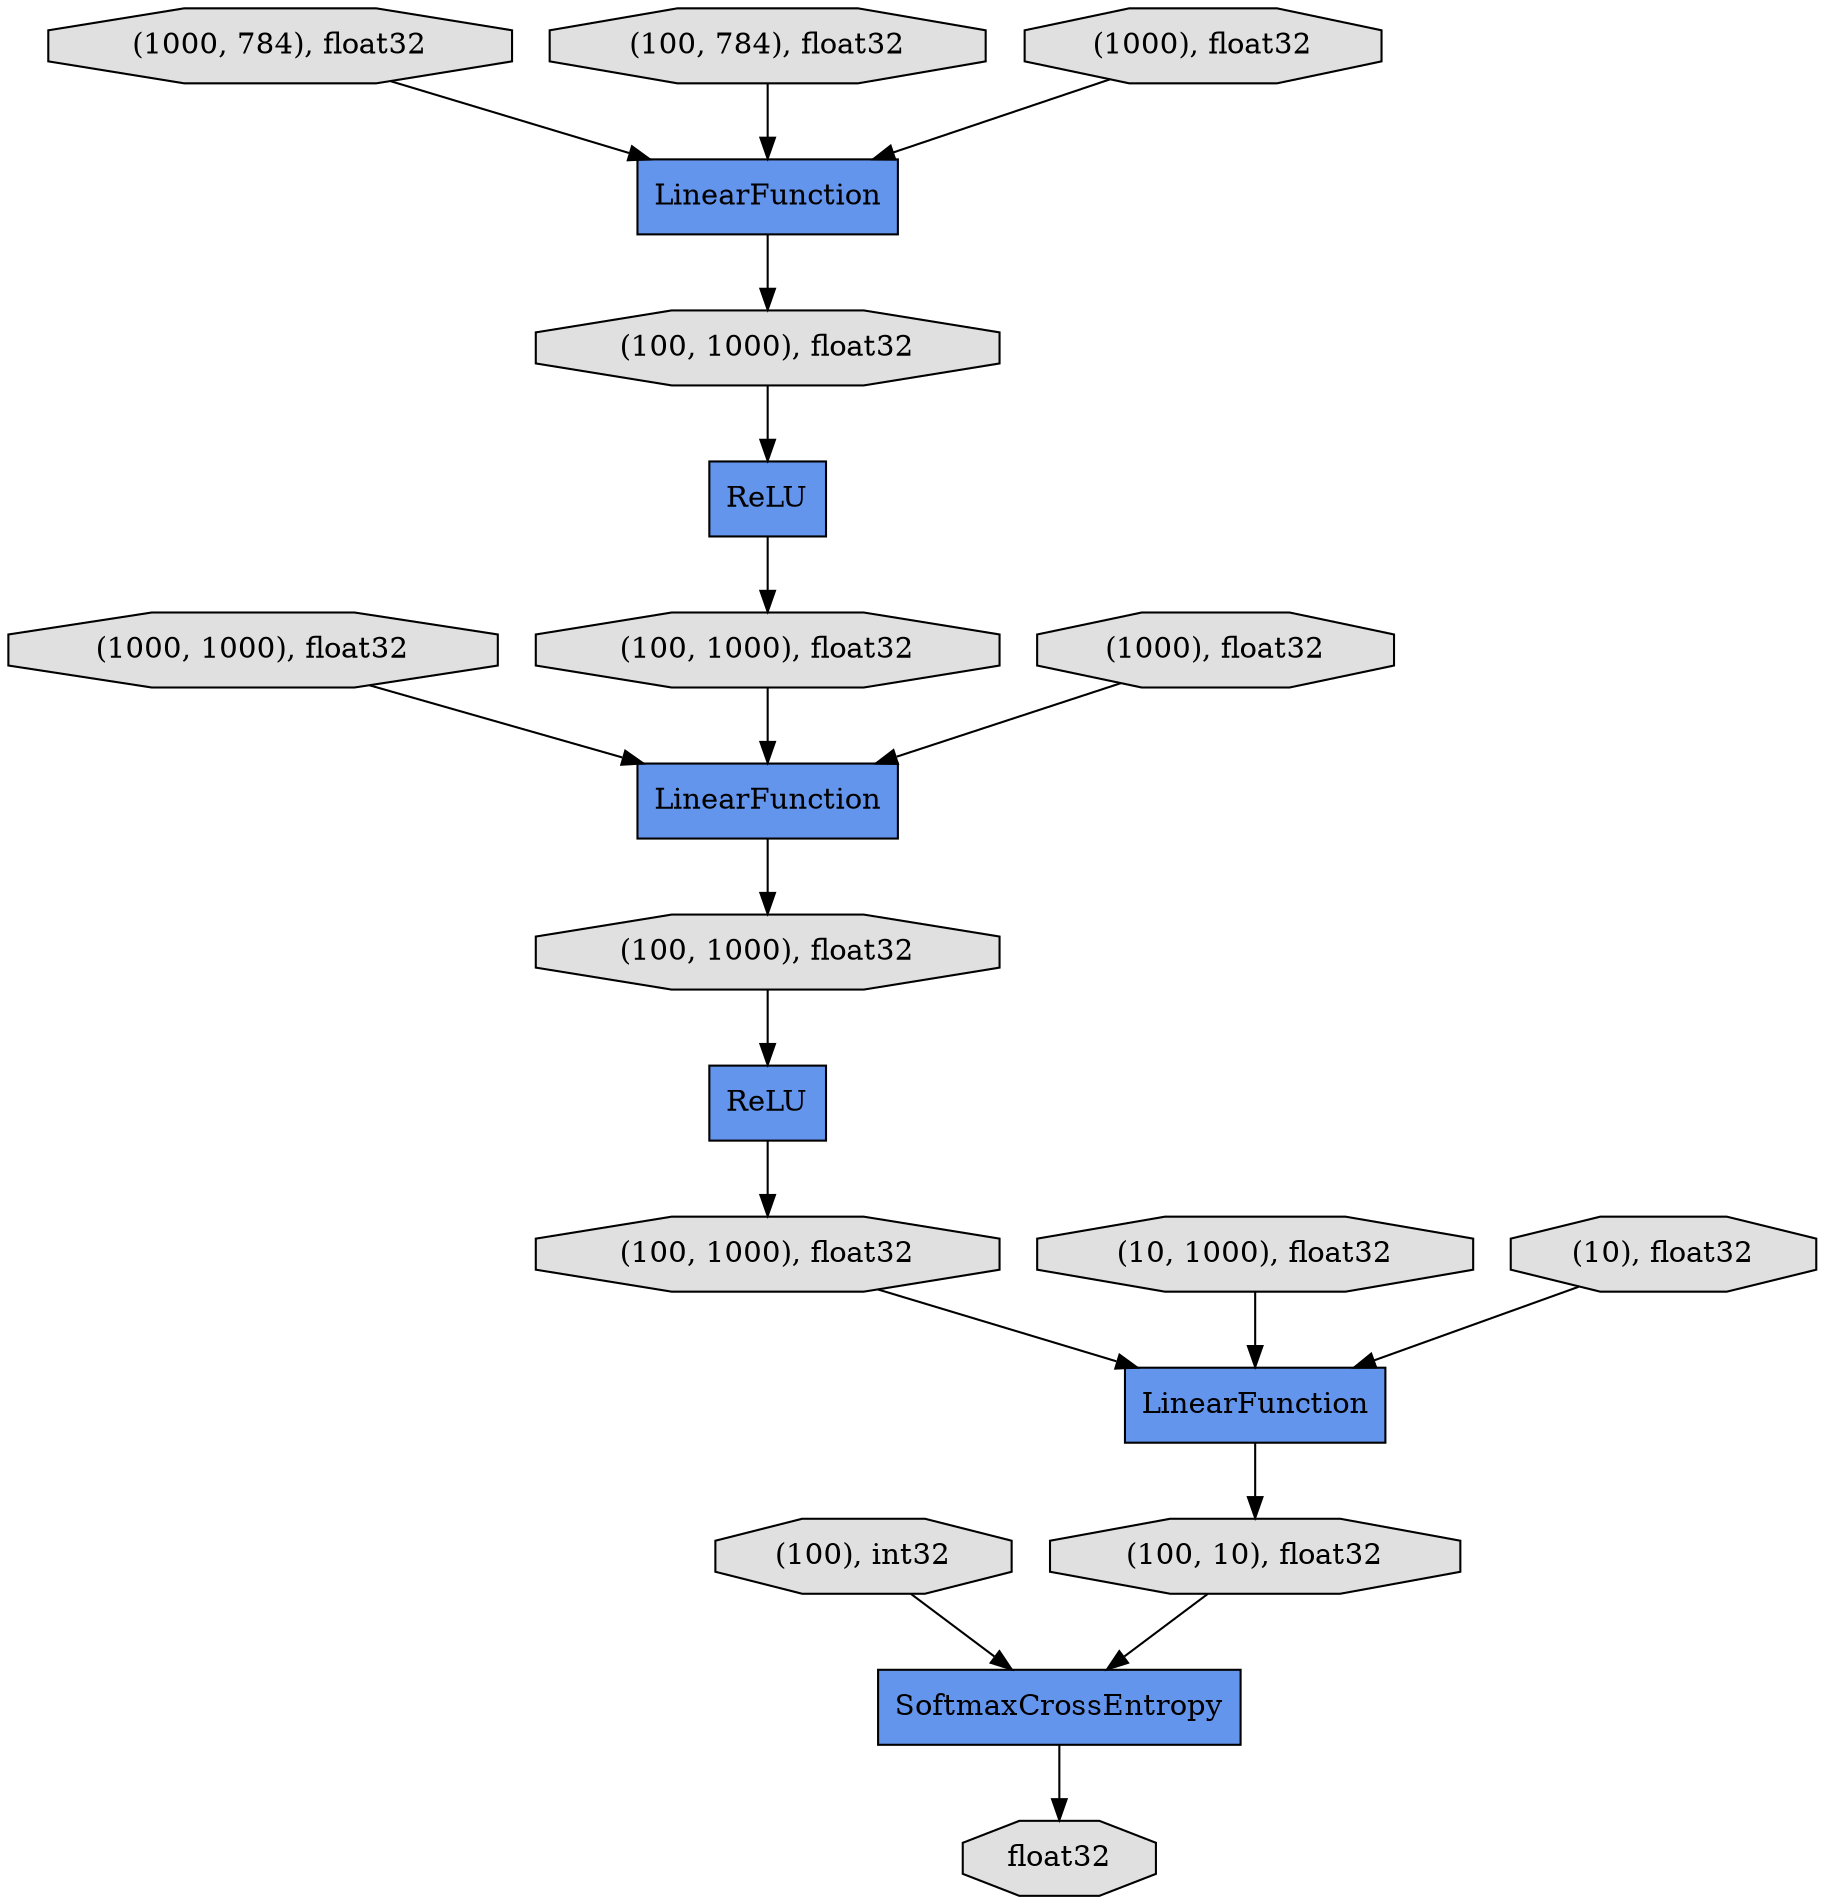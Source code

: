 digraph graphname{rankdir=TB;139917953060368 [shape="record",style="filled",fillcolor="#6495ED",label="LinearFunction"];139917953058856 [shape="record",style="filled",fillcolor="#6495ED",label="LinearFunction"];139917950207536 [shape="octagon",style="filled",fillcolor="#E0E0E0",label="(100, 1000), float32"];139917950207032 [shape="octagon",style="filled",fillcolor="#E0E0E0",label="(100, 1000), float32"];139917950207592 [shape="octagon",style="filled",fillcolor="#E0E0E0",label="(10, 1000), float32"];139917953057400 [shape="octagon",style="filled",fillcolor="#E0E0E0",label="(10), float32"];139917950207088 [shape="octagon",style="filled",fillcolor="#E0E0E0",label="(1000, 1000), float32"];139917950208096 [shape="octagon",style="filled",fillcolor="#E0E0E0",label="(100, 1000), float32"];139917950207648 [shape="octagon",style="filled",fillcolor="#E0E0E0",label="(1000, 784), float32"];139917950206640 [shape="octagon",style="filled",fillcolor="#E0E0E0",label="(100, 784), float32"];139917953060032 [shape="octagon",style="filled",fillcolor="#E0E0E0",label="(1000), float32"];139917950206696 [shape="record",style="filled",fillcolor="#6495ED",label="ReLU"];139917950206752 [shape="octagon",style="filled",fillcolor="#E0E0E0",label="(100), int32"];139917953060144 [shape="record",style="filled",fillcolor="#6495ED",label="LinearFunction"];139917950206808 [shape="octagon",style="filled",fillcolor="#E0E0E0",label="(100, 1000), float32"];139917950206864 [shape="record",style="filled",fillcolor="#6495ED",label="ReLU"];139917953060256 [shape="octagon",style="filled",fillcolor="#E0E0E0",label="(1000), float32"];139917950207928 [shape="octagon",style="filled",fillcolor="#E0E0E0",label="float32"];139917950206920 [shape="record",style="filled",fillcolor="#6495ED",label="SoftmaxCrossEntropy"];139917950207984 [shape="octagon",style="filled",fillcolor="#E0E0E0",label="(100, 10), float32"];139917950207984 -> 139917950206920;139917953060032 -> 139917953058856;139917953058856 -> 139917950208096;139917953057400 -> 139917953060368;139917950207592 -> 139917953060368;139917950207536 -> 139917953060368;139917950206640 -> 139917953058856;139917950206808 -> 139917953060144;139917950207088 -> 139917953060144;139917950208096 -> 139917950206864;139917950207648 -> 139917953058856;139917950206752 -> 139917950206920;139917950206920 -> 139917950207928;139917953060144 -> 139917950207032;139917950206696 -> 139917950207536;139917950206864 -> 139917950206808;139917953060256 -> 139917953060144;139917950207032 -> 139917950206696;139917953060368 -> 139917950207984;}